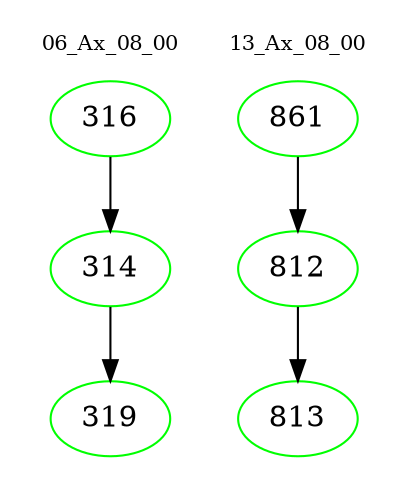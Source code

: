 digraph{
subgraph cluster_0 {
color = white
label = "06_Ax_08_00";
fontsize=10;
T0_316 [label="316", color="green"]
T0_316 -> T0_314 [color="black"]
T0_314 [label="314", color="green"]
T0_314 -> T0_319 [color="black"]
T0_319 [label="319", color="green"]
}
subgraph cluster_1 {
color = white
label = "13_Ax_08_00";
fontsize=10;
T1_861 [label="861", color="green"]
T1_861 -> T1_812 [color="black"]
T1_812 [label="812", color="green"]
T1_812 -> T1_813 [color="black"]
T1_813 [label="813", color="green"]
}
}
